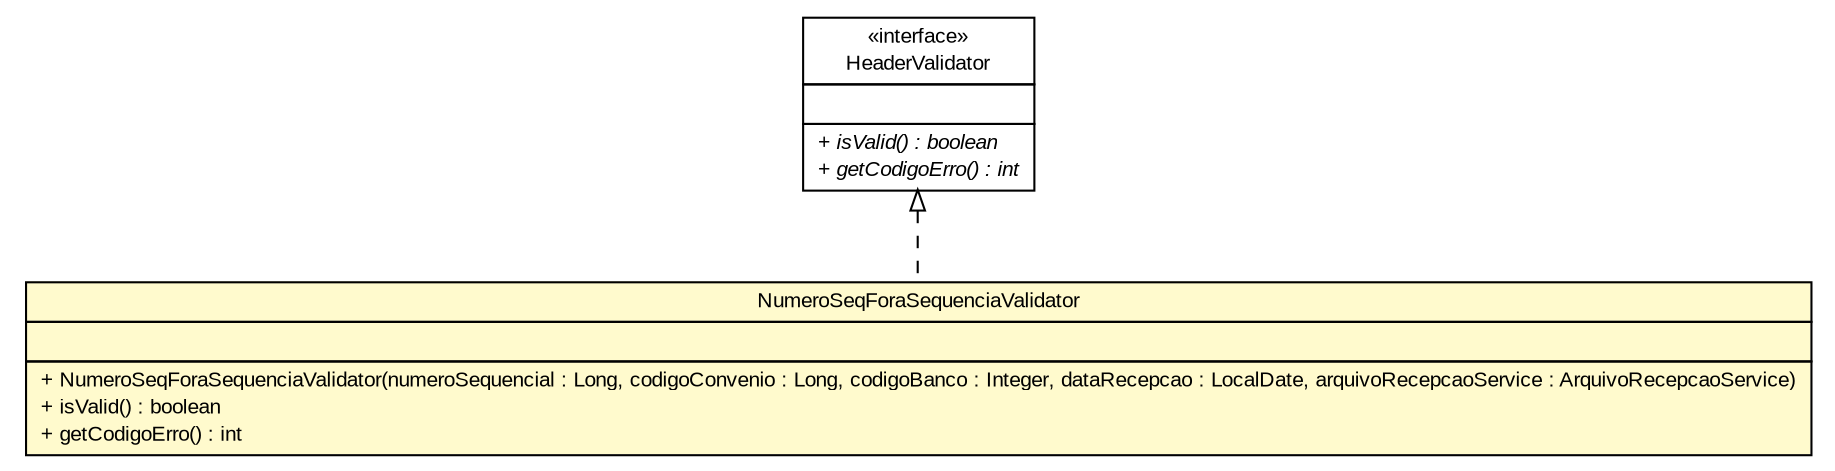 #!/usr/local/bin/dot
#
# Class diagram 
# Generated by UMLGraph version R5_6 (http://www.umlgraph.org/)
#

digraph G {
	edge [fontname="arial",fontsize=10,labelfontname="arial",labelfontsize=10];
	node [fontname="arial",fontsize=10,shape=plaintext];
	nodesep=0.25;
	ranksep=0.5;
	// br.gov.to.sefaz.arr.processamento.validation.validator.header.HeaderValidator
	c703724 [label=<<table title="br.gov.to.sefaz.arr.processamento.validation.validator.header.HeaderValidator" border="0" cellborder="1" cellspacing="0" cellpadding="2" port="p" href="../HeaderValidator.html">
		<tr><td><table border="0" cellspacing="0" cellpadding="1">
<tr><td align="center" balign="center"> &#171;interface&#187; </td></tr>
<tr><td align="center" balign="center"> HeaderValidator </td></tr>
		</table></td></tr>
		<tr><td><table border="0" cellspacing="0" cellpadding="1">
<tr><td align="left" balign="left">  </td></tr>
		</table></td></tr>
		<tr><td><table border="0" cellspacing="0" cellpadding="1">
<tr><td align="left" balign="left"><font face="arial italic" point-size="10.0"> + isValid() : boolean </font></td></tr>
<tr><td align="left" balign="left"><font face="arial italic" point-size="10.0"> + getCodigoErro() : int </font></td></tr>
		</table></td></tr>
		</table>>, URL="../HeaderValidator.html", fontname="arial", fontcolor="black", fontsize=10.0];
	// br.gov.to.sefaz.arr.processamento.validation.validator.header.simplesnacional.NumeroSeqForaSequenciaValidator
	c703738 [label=<<table title="br.gov.to.sefaz.arr.processamento.validation.validator.header.simplesnacional.NumeroSeqForaSequenciaValidator" border="0" cellborder="1" cellspacing="0" cellpadding="2" port="p" bgcolor="lemonChiffon" href="./NumeroSeqForaSequenciaValidator.html">
		<tr><td><table border="0" cellspacing="0" cellpadding="1">
<tr><td align="center" balign="center"> NumeroSeqForaSequenciaValidator </td></tr>
		</table></td></tr>
		<tr><td><table border="0" cellspacing="0" cellpadding="1">
<tr><td align="left" balign="left">  </td></tr>
		</table></td></tr>
		<tr><td><table border="0" cellspacing="0" cellpadding="1">
<tr><td align="left" balign="left"> + NumeroSeqForaSequenciaValidator(numeroSequencial : Long, codigoConvenio : Long, codigoBanco : Integer, dataRecepcao : LocalDate, arquivoRecepcaoService : ArquivoRecepcaoService) </td></tr>
<tr><td align="left" balign="left"> + isValid() : boolean </td></tr>
<tr><td align="left" balign="left"> + getCodigoErro() : int </td></tr>
		</table></td></tr>
		</table>>, URL="./NumeroSeqForaSequenciaValidator.html", fontname="arial", fontcolor="black", fontsize=10.0];
	//br.gov.to.sefaz.arr.processamento.validation.validator.header.simplesnacional.NumeroSeqForaSequenciaValidator implements br.gov.to.sefaz.arr.processamento.validation.validator.header.HeaderValidator
	c703724:p -> c703738:p [dir=back,arrowtail=empty,style=dashed];
}

